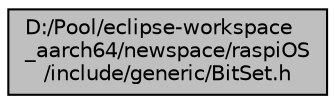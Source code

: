 digraph "D:/Pool/eclipse-workspace_aarch64/newspace/raspiOS/include/generic/BitSet.h"
{
  edge [fontname="Helvetica",fontsize="10",labelfontname="Helvetica",labelfontsize="10"];
  node [fontname="Helvetica",fontsize="10",shape=record];
  Node1226 [label="D:/Pool/eclipse-workspace\l_aarch64/newspace/raspiOS\l/include/generic/BitSet.h",height=0.2,width=0.4,color="black", fillcolor="grey75", style="filled", fontcolor="black"];
}
